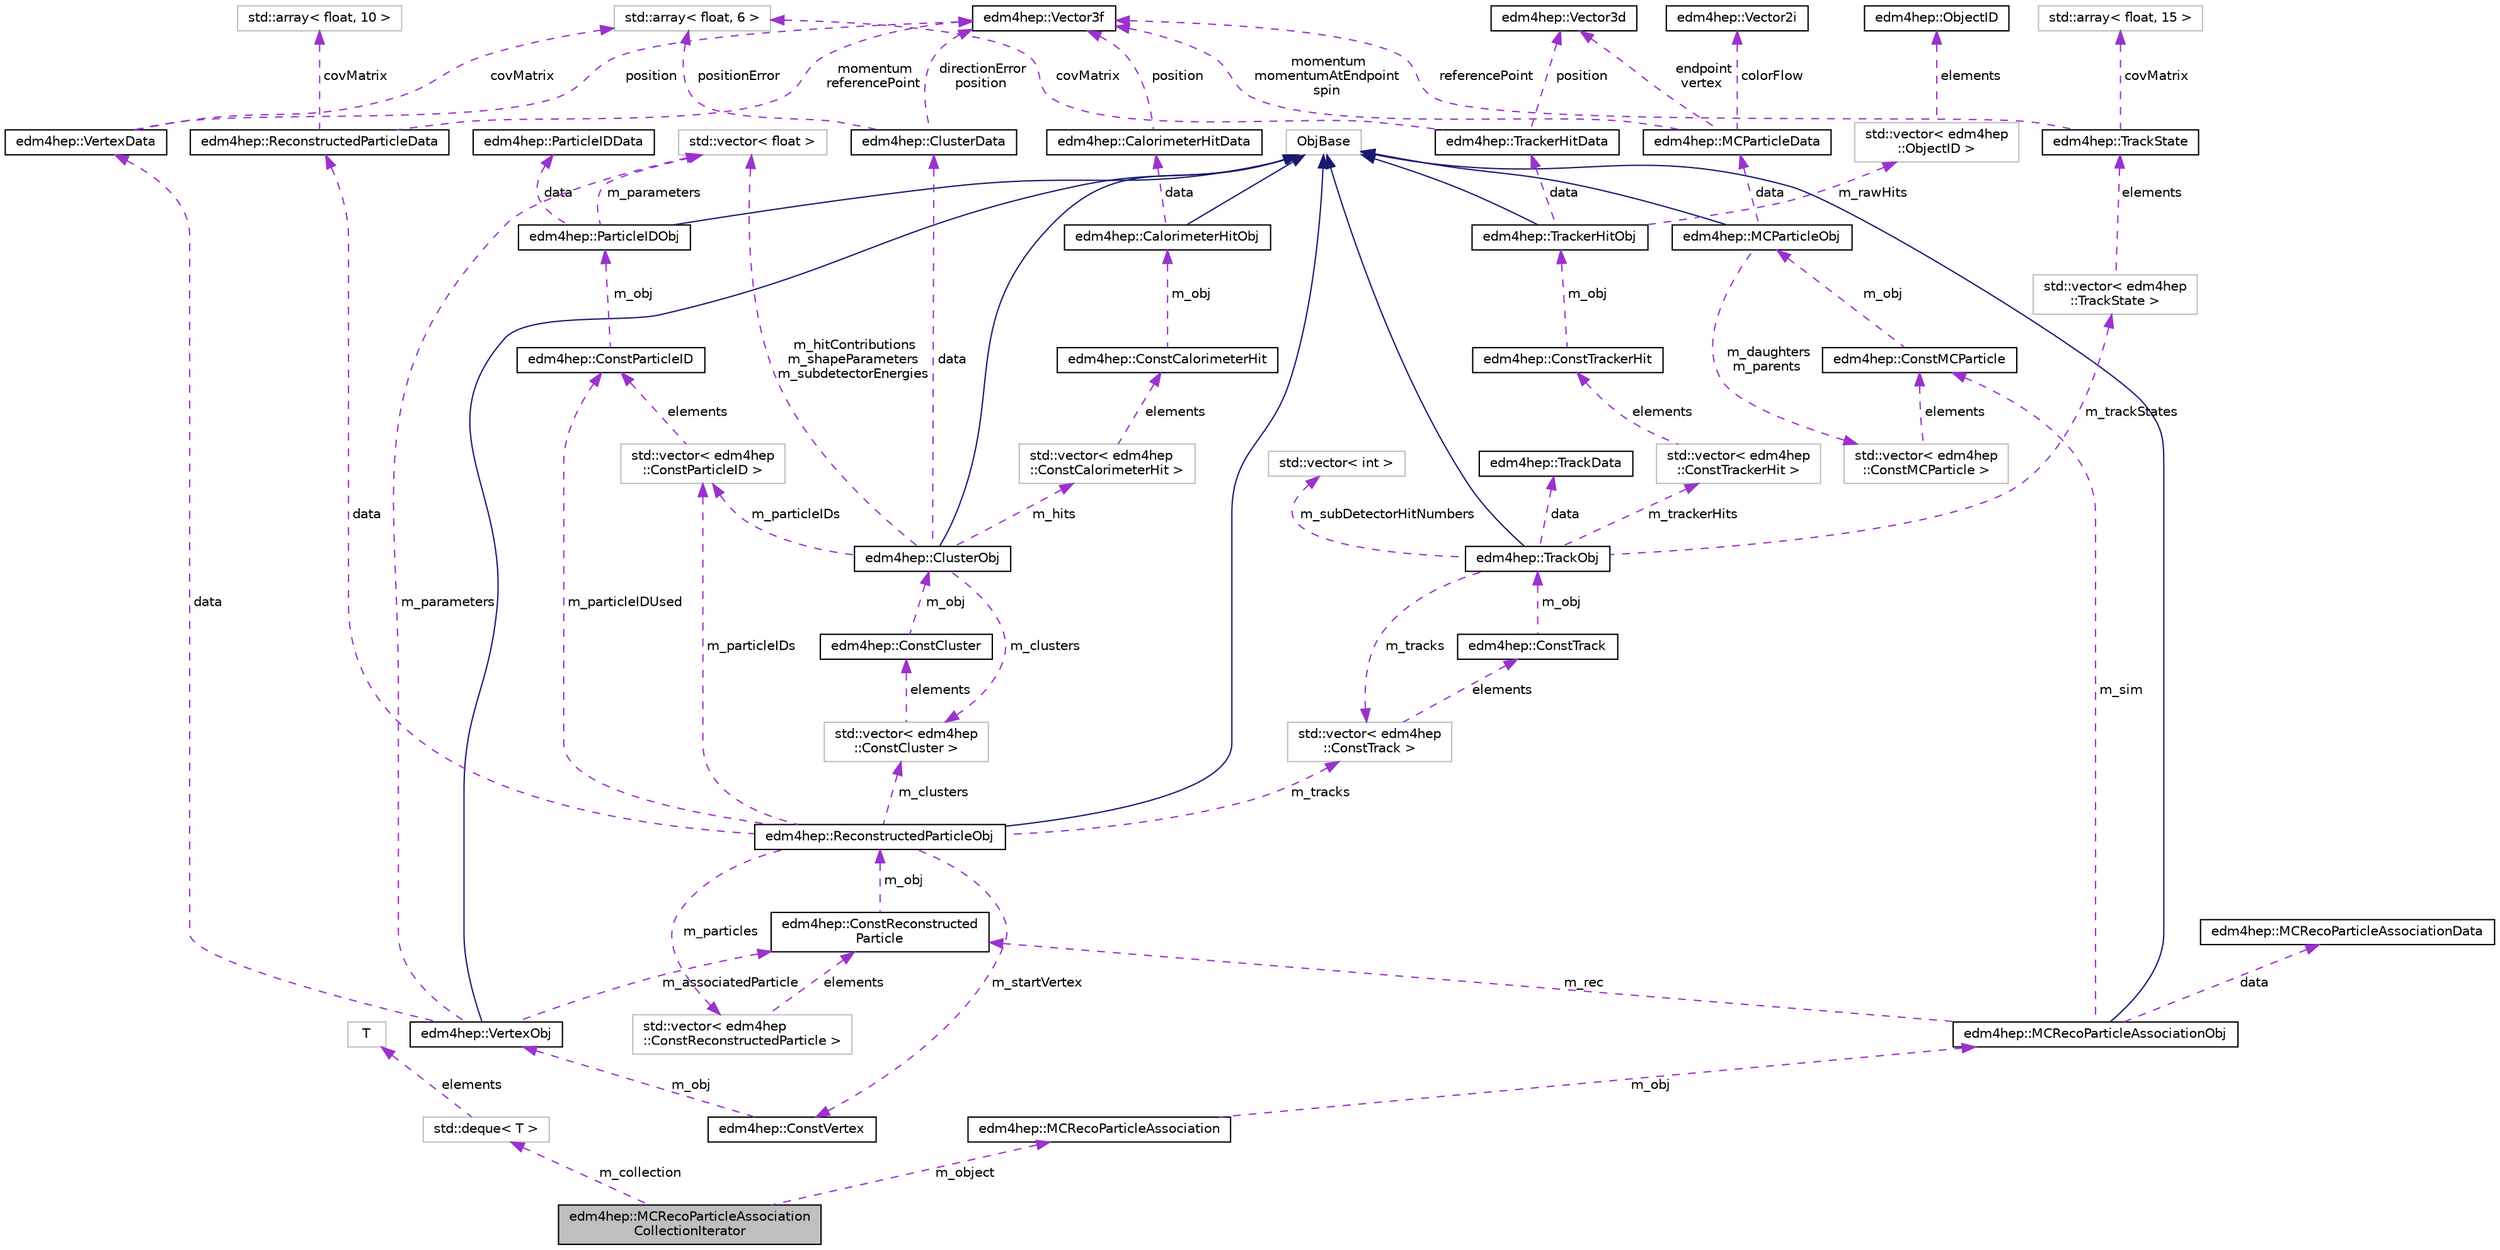 digraph "edm4hep::MCRecoParticleAssociationCollectionIterator"
{
 // LATEX_PDF_SIZE
  edge [fontname="Helvetica",fontsize="10",labelfontname="Helvetica",labelfontsize="10"];
  node [fontname="Helvetica",fontsize="10",shape=record];
  Node1 [label="edm4hep::MCRecoParticleAssociation\lCollectionIterator",height=0.2,width=0.4,color="black", fillcolor="grey75", style="filled", fontcolor="black",tooltip=" "];
  Node2 -> Node1 [dir="back",color="darkorchid3",fontsize="10",style="dashed",label=" m_object" ,fontname="Helvetica"];
  Node2 [label="edm4hep::MCRecoParticleAssociation",height=0.2,width=0.4,color="black", fillcolor="white", style="filled",URL="$classedm4hep_1_1_m_c_reco_particle_association.html",tooltip="Used to keep track of the correspondence between MC and reconstructed particles."];
  Node3 -> Node2 [dir="back",color="darkorchid3",fontsize="10",style="dashed",label=" m_obj" ,fontname="Helvetica"];
  Node3 [label="edm4hep::MCRecoParticleAssociationObj",height=0.2,width=0.4,color="black", fillcolor="white", style="filled",URL="$classedm4hep_1_1_m_c_reco_particle_association_obj.html",tooltip=" "];
  Node4 -> Node3 [dir="back",color="midnightblue",fontsize="10",style="solid",fontname="Helvetica"];
  Node4 [label="ObjBase",height=0.2,width=0.4,color="grey75", fillcolor="white", style="filled",tooltip=" "];
  Node5 -> Node3 [dir="back",color="darkorchid3",fontsize="10",style="dashed",label=" m_rec" ,fontname="Helvetica"];
  Node5 [label="edm4hep::ConstReconstructed\lParticle",height=0.2,width=0.4,color="black", fillcolor="white", style="filled",URL="$classedm4hep_1_1_const_reconstructed_particle.html",tooltip="Reconstructed Particle."];
  Node6 -> Node5 [dir="back",color="darkorchid3",fontsize="10",style="dashed",label=" m_obj" ,fontname="Helvetica"];
  Node6 [label="edm4hep::ReconstructedParticleObj",height=0.2,width=0.4,color="black", fillcolor="white", style="filled",URL="$classedm4hep_1_1_reconstructed_particle_obj.html",tooltip=" "];
  Node4 -> Node6 [dir="back",color="midnightblue",fontsize="10",style="solid",fontname="Helvetica"];
  Node7 -> Node6 [dir="back",color="darkorchid3",fontsize="10",style="dashed",label=" m_clusters" ,fontname="Helvetica"];
  Node7 [label="std::vector\< edm4hep\l::ConstCluster \>",height=0.2,width=0.4,color="grey75", fillcolor="white", style="filled",tooltip=" "];
  Node8 -> Node7 [dir="back",color="darkorchid3",fontsize="10",style="dashed",label=" elements" ,fontname="Helvetica"];
  Node8 [label="edm4hep::ConstCluster",height=0.2,width=0.4,color="black", fillcolor="white", style="filled",URL="$classedm4hep_1_1_const_cluster.html",tooltip="Calorimeter Hit Cluster."];
  Node9 -> Node8 [dir="back",color="darkorchid3",fontsize="10",style="dashed",label=" m_obj" ,fontname="Helvetica"];
  Node9 [label="edm4hep::ClusterObj",height=0.2,width=0.4,color="black", fillcolor="white", style="filled",URL="$classedm4hep_1_1_cluster_obj.html",tooltip=" "];
  Node4 -> Node9 [dir="back",color="midnightblue",fontsize="10",style="solid",fontname="Helvetica"];
  Node7 -> Node9 [dir="back",color="darkorchid3",fontsize="10",style="dashed",label=" m_clusters" ,fontname="Helvetica"];
  Node10 -> Node9 [dir="back",color="darkorchid3",fontsize="10",style="dashed",label=" m_particleIDs" ,fontname="Helvetica"];
  Node10 [label="std::vector\< edm4hep\l::ConstParticleID \>",height=0.2,width=0.4,color="grey75", fillcolor="white", style="filled",tooltip=" "];
  Node11 -> Node10 [dir="back",color="darkorchid3",fontsize="10",style="dashed",label=" elements" ,fontname="Helvetica"];
  Node11 [label="edm4hep::ConstParticleID",height=0.2,width=0.4,color="black", fillcolor="white", style="filled",URL="$classedm4hep_1_1_const_particle_i_d.html",tooltip="ParticleID."];
  Node12 -> Node11 [dir="back",color="darkorchid3",fontsize="10",style="dashed",label=" m_obj" ,fontname="Helvetica"];
  Node12 [label="edm4hep::ParticleIDObj",height=0.2,width=0.4,color="black", fillcolor="white", style="filled",URL="$classedm4hep_1_1_particle_i_d_obj.html",tooltip=" "];
  Node4 -> Node12 [dir="back",color="midnightblue",fontsize="10",style="solid",fontname="Helvetica"];
  Node13 -> Node12 [dir="back",color="darkorchid3",fontsize="10",style="dashed",label=" data" ,fontname="Helvetica"];
  Node13 [label="edm4hep::ParticleIDData",height=0.2,width=0.4,color="black", fillcolor="white", style="filled",URL="$classedm4hep_1_1_particle_i_d_data.html",tooltip="ParticleID."];
  Node14 -> Node12 [dir="back",color="darkorchid3",fontsize="10",style="dashed",label=" m_parameters" ,fontname="Helvetica"];
  Node14 [label="std::vector\< float \>",height=0.2,width=0.4,color="grey75", fillcolor="white", style="filled",tooltip=" "];
  Node15 -> Node9 [dir="back",color="darkorchid3",fontsize="10",style="dashed",label=" m_hits" ,fontname="Helvetica"];
  Node15 [label="std::vector\< edm4hep\l::ConstCalorimeterHit \>",height=0.2,width=0.4,color="grey75", fillcolor="white", style="filled",tooltip=" "];
  Node16 -> Node15 [dir="back",color="darkorchid3",fontsize="10",style="dashed",label=" elements" ,fontname="Helvetica"];
  Node16 [label="edm4hep::ConstCalorimeterHit",height=0.2,width=0.4,color="black", fillcolor="white", style="filled",URL="$classedm4hep_1_1_const_calorimeter_hit.html",tooltip="Calorimeter hit."];
  Node17 -> Node16 [dir="back",color="darkorchid3",fontsize="10",style="dashed",label=" m_obj" ,fontname="Helvetica"];
  Node17 [label="edm4hep::CalorimeterHitObj",height=0.2,width=0.4,color="black", fillcolor="white", style="filled",URL="$classedm4hep_1_1_calorimeter_hit_obj.html",tooltip=" "];
  Node4 -> Node17 [dir="back",color="midnightblue",fontsize="10",style="solid",fontname="Helvetica"];
  Node18 -> Node17 [dir="back",color="darkorchid3",fontsize="10",style="dashed",label=" data" ,fontname="Helvetica"];
  Node18 [label="edm4hep::CalorimeterHitData",height=0.2,width=0.4,color="black", fillcolor="white", style="filled",URL="$classedm4hep_1_1_calorimeter_hit_data.html",tooltip="Calorimeter hit."];
  Node19 -> Node18 [dir="back",color="darkorchid3",fontsize="10",style="dashed",label=" position" ,fontname="Helvetica"];
  Node19 [label="edm4hep::Vector3f",height=0.2,width=0.4,color="black", fillcolor="white", style="filled",URL="$classedm4hep_1_1_vector3f.html",tooltip=" "];
  Node14 -> Node9 [dir="back",color="darkorchid3",fontsize="10",style="dashed",label=" m_hitContributions\nm_shapeParameters\nm_subdetectorEnergies" ,fontname="Helvetica"];
  Node20 -> Node9 [dir="back",color="darkorchid3",fontsize="10",style="dashed",label=" data" ,fontname="Helvetica"];
  Node20 [label="edm4hep::ClusterData",height=0.2,width=0.4,color="black", fillcolor="white", style="filled",URL="$classedm4hep_1_1_cluster_data.html",tooltip="Calorimeter Hit Cluster."];
  Node21 -> Node20 [dir="back",color="darkorchid3",fontsize="10",style="dashed",label=" positionError" ,fontname="Helvetica"];
  Node21 [label="std::array\< float, 6 \>",height=0.2,width=0.4,color="grey75", fillcolor="white", style="filled",tooltip=" "];
  Node19 -> Node20 [dir="back",color="darkorchid3",fontsize="10",style="dashed",label=" directionError\nposition" ,fontname="Helvetica"];
  Node10 -> Node6 [dir="back",color="darkorchid3",fontsize="10",style="dashed",label=" m_particleIDs" ,fontname="Helvetica"];
  Node22 -> Node6 [dir="back",color="darkorchid3",fontsize="10",style="dashed",label=" m_tracks" ,fontname="Helvetica"];
  Node22 [label="std::vector\< edm4hep\l::ConstTrack \>",height=0.2,width=0.4,color="grey75", fillcolor="white", style="filled",tooltip=" "];
  Node23 -> Node22 [dir="back",color="darkorchid3",fontsize="10",style="dashed",label=" elements" ,fontname="Helvetica"];
  Node23 [label="edm4hep::ConstTrack",height=0.2,width=0.4,color="black", fillcolor="white", style="filled",URL="$classedm4hep_1_1_const_track.html",tooltip="Reconstructed track."];
  Node24 -> Node23 [dir="back",color="darkorchid3",fontsize="10",style="dashed",label=" m_obj" ,fontname="Helvetica"];
  Node24 [label="edm4hep::TrackObj",height=0.2,width=0.4,color="black", fillcolor="white", style="filled",URL="$classedm4hep_1_1_track_obj.html",tooltip=" "];
  Node4 -> Node24 [dir="back",color="midnightblue",fontsize="10",style="solid",fontname="Helvetica"];
  Node25 -> Node24 [dir="back",color="darkorchid3",fontsize="10",style="dashed",label=" m_trackStates" ,fontname="Helvetica"];
  Node25 [label="std::vector\< edm4hep\l::TrackState \>",height=0.2,width=0.4,color="grey75", fillcolor="white", style="filled",tooltip=" "];
  Node26 -> Node25 [dir="back",color="darkorchid3",fontsize="10",style="dashed",label=" elements" ,fontname="Helvetica"];
  Node26 [label="edm4hep::TrackState",height=0.2,width=0.4,color="black", fillcolor="white", style="filled",URL="$classedm4hep_1_1_track_state.html",tooltip=" "];
  Node27 -> Node26 [dir="back",color="darkorchid3",fontsize="10",style="dashed",label=" covMatrix" ,fontname="Helvetica"];
  Node27 [label="std::array\< float, 15 \>",height=0.2,width=0.4,color="grey75", fillcolor="white", style="filled",tooltip=" "];
  Node19 -> Node26 [dir="back",color="darkorchid3",fontsize="10",style="dashed",label=" referencePoint" ,fontname="Helvetica"];
  Node22 -> Node24 [dir="back",color="darkorchid3",fontsize="10",style="dashed",label=" m_tracks" ,fontname="Helvetica"];
  Node28 -> Node24 [dir="back",color="darkorchid3",fontsize="10",style="dashed",label=" m_trackerHits" ,fontname="Helvetica"];
  Node28 [label="std::vector\< edm4hep\l::ConstTrackerHit \>",height=0.2,width=0.4,color="grey75", fillcolor="white", style="filled",tooltip=" "];
  Node29 -> Node28 [dir="back",color="darkorchid3",fontsize="10",style="dashed",label=" elements" ,fontname="Helvetica"];
  Node29 [label="edm4hep::ConstTrackerHit",height=0.2,width=0.4,color="black", fillcolor="white", style="filled",URL="$classedm4hep_1_1_const_tracker_hit.html",tooltip="Tracker hit."];
  Node30 -> Node29 [dir="back",color="darkorchid3",fontsize="10",style="dashed",label=" m_obj" ,fontname="Helvetica"];
  Node30 [label="edm4hep::TrackerHitObj",height=0.2,width=0.4,color="black", fillcolor="white", style="filled",URL="$classedm4hep_1_1_tracker_hit_obj.html",tooltip=" "];
  Node4 -> Node30 [dir="back",color="midnightblue",fontsize="10",style="solid",fontname="Helvetica"];
  Node31 -> Node30 [dir="back",color="darkorchid3",fontsize="10",style="dashed",label=" m_rawHits" ,fontname="Helvetica"];
  Node31 [label="std::vector\< edm4hep\l::ObjectID \>",height=0.2,width=0.4,color="grey75", fillcolor="white", style="filled",tooltip=" "];
  Node32 -> Node31 [dir="back",color="darkorchid3",fontsize="10",style="dashed",label=" elements" ,fontname="Helvetica"];
  Node32 [label="edm4hep::ObjectID",height=0.2,width=0.4,color="black", fillcolor="white", style="filled",URL="$classedm4hep_1_1_object_i_d.html",tooltip=" "];
  Node33 -> Node30 [dir="back",color="darkorchid3",fontsize="10",style="dashed",label=" data" ,fontname="Helvetica"];
  Node33 [label="edm4hep::TrackerHitData",height=0.2,width=0.4,color="black", fillcolor="white", style="filled",URL="$classedm4hep_1_1_tracker_hit_data.html",tooltip="Tracker hit."];
  Node21 -> Node33 [dir="back",color="darkorchid3",fontsize="10",style="dashed",label=" covMatrix" ,fontname="Helvetica"];
  Node34 -> Node33 [dir="back",color="darkorchid3",fontsize="10",style="dashed",label=" position" ,fontname="Helvetica"];
  Node34 [label="edm4hep::Vector3d",height=0.2,width=0.4,color="black", fillcolor="white", style="filled",URL="$classedm4hep_1_1_vector3d.html",tooltip=" "];
  Node35 -> Node24 [dir="back",color="darkorchid3",fontsize="10",style="dashed",label=" m_subDetectorHitNumbers" ,fontname="Helvetica"];
  Node35 [label="std::vector\< int \>",height=0.2,width=0.4,color="grey75", fillcolor="white", style="filled",tooltip=" "];
  Node36 -> Node24 [dir="back",color="darkorchid3",fontsize="10",style="dashed",label=" data" ,fontname="Helvetica"];
  Node36 [label="edm4hep::TrackData",height=0.2,width=0.4,color="black", fillcolor="white", style="filled",URL="$classedm4hep_1_1_track_data.html",tooltip="Reconstructed track."];
  Node11 -> Node6 [dir="back",color="darkorchid3",fontsize="10",style="dashed",label=" m_particleIDUsed" ,fontname="Helvetica"];
  Node37 -> Node6 [dir="back",color="darkorchid3",fontsize="10",style="dashed",label=" m_particles" ,fontname="Helvetica"];
  Node37 [label="std::vector\< edm4hep\l::ConstReconstructedParticle \>",height=0.2,width=0.4,color="grey75", fillcolor="white", style="filled",tooltip=" "];
  Node5 -> Node37 [dir="back",color="darkorchid3",fontsize="10",style="dashed",label=" elements" ,fontname="Helvetica"];
  Node38 -> Node6 [dir="back",color="darkorchid3",fontsize="10",style="dashed",label=" data" ,fontname="Helvetica"];
  Node38 [label="edm4hep::ReconstructedParticleData",height=0.2,width=0.4,color="black", fillcolor="white", style="filled",URL="$classedm4hep_1_1_reconstructed_particle_data.html",tooltip="Reconstructed Particle."];
  Node39 -> Node38 [dir="back",color="darkorchid3",fontsize="10",style="dashed",label=" covMatrix" ,fontname="Helvetica"];
  Node39 [label="std::array\< float, 10 \>",height=0.2,width=0.4,color="grey75", fillcolor="white", style="filled",tooltip=" "];
  Node19 -> Node38 [dir="back",color="darkorchid3",fontsize="10",style="dashed",label=" momentum\nreferencePoint" ,fontname="Helvetica"];
  Node40 -> Node6 [dir="back",color="darkorchid3",fontsize="10",style="dashed",label=" m_startVertex" ,fontname="Helvetica"];
  Node40 [label="edm4hep::ConstVertex",height=0.2,width=0.4,color="black", fillcolor="white", style="filled",URL="$classedm4hep_1_1_const_vertex.html",tooltip="Vertex."];
  Node41 -> Node40 [dir="back",color="darkorchid3",fontsize="10",style="dashed",label=" m_obj" ,fontname="Helvetica"];
  Node41 [label="edm4hep::VertexObj",height=0.2,width=0.4,color="black", fillcolor="white", style="filled",URL="$classedm4hep_1_1_vertex_obj.html",tooltip=" "];
  Node4 -> Node41 [dir="back",color="midnightblue",fontsize="10",style="solid",fontname="Helvetica"];
  Node42 -> Node41 [dir="back",color="darkorchid3",fontsize="10",style="dashed",label=" data" ,fontname="Helvetica"];
  Node42 [label="edm4hep::VertexData",height=0.2,width=0.4,color="black", fillcolor="white", style="filled",URL="$classedm4hep_1_1_vertex_data.html",tooltip="Vertex."];
  Node21 -> Node42 [dir="back",color="darkorchid3",fontsize="10",style="dashed",label=" covMatrix" ,fontname="Helvetica"];
  Node19 -> Node42 [dir="back",color="darkorchid3",fontsize="10",style="dashed",label=" position" ,fontname="Helvetica"];
  Node5 -> Node41 [dir="back",color="darkorchid3",fontsize="10",style="dashed",label=" m_associatedParticle" ,fontname="Helvetica"];
  Node14 -> Node41 [dir="back",color="darkorchid3",fontsize="10",style="dashed",label=" m_parameters" ,fontname="Helvetica"];
  Node43 -> Node3 [dir="back",color="darkorchid3",fontsize="10",style="dashed",label=" m_sim" ,fontname="Helvetica"];
  Node43 [label="edm4hep::ConstMCParticle",height=0.2,width=0.4,color="black", fillcolor="white", style="filled",URL="$classedm4hep_1_1_const_m_c_particle.html",tooltip="The Monte Carlo particle - based on the lcio::MCParticle."];
  Node44 -> Node43 [dir="back",color="darkorchid3",fontsize="10",style="dashed",label=" m_obj" ,fontname="Helvetica"];
  Node44 [label="edm4hep::MCParticleObj",height=0.2,width=0.4,color="black", fillcolor="white", style="filled",URL="$classedm4hep_1_1_m_c_particle_obj.html",tooltip=" "];
  Node4 -> Node44 [dir="back",color="midnightblue",fontsize="10",style="solid",fontname="Helvetica"];
  Node45 -> Node44 [dir="back",color="darkorchid3",fontsize="10",style="dashed",label=" data" ,fontname="Helvetica"];
  Node45 [label="edm4hep::MCParticleData",height=0.2,width=0.4,color="black", fillcolor="white", style="filled",URL="$classedm4hep_1_1_m_c_particle_data.html",tooltip="The Monte Carlo particle - based on the lcio::MCParticle."];
  Node34 -> Node45 [dir="back",color="darkorchid3",fontsize="10",style="dashed",label=" endpoint\nvertex" ,fontname="Helvetica"];
  Node19 -> Node45 [dir="back",color="darkorchid3",fontsize="10",style="dashed",label=" momentum\nmomentumAtEndpoint\nspin" ,fontname="Helvetica"];
  Node46 -> Node45 [dir="back",color="darkorchid3",fontsize="10",style="dashed",label=" colorFlow" ,fontname="Helvetica"];
  Node46 [label="edm4hep::Vector2i",height=0.2,width=0.4,color="black", fillcolor="white", style="filled",URL="$classedm4hep_1_1_vector2i.html",tooltip=" "];
  Node47 -> Node44 [dir="back",color="darkorchid3",fontsize="10",style="dashed",label=" m_daughters\nm_parents" ,fontname="Helvetica"];
  Node47 [label="std::vector\< edm4hep\l::ConstMCParticle \>",height=0.2,width=0.4,color="grey75", fillcolor="white", style="filled",tooltip=" "];
  Node43 -> Node47 [dir="back",color="darkorchid3",fontsize="10",style="dashed",label=" elements" ,fontname="Helvetica"];
  Node48 -> Node3 [dir="back",color="darkorchid3",fontsize="10",style="dashed",label=" data" ,fontname="Helvetica"];
  Node48 [label="edm4hep::MCRecoParticleAssociationData",height=0.2,width=0.4,color="black", fillcolor="white", style="filled",URL="$classedm4hep_1_1_m_c_reco_particle_association_data.html",tooltip="Used to keep track of the correspondence between MC and reconstructed particles."];
  Node49 -> Node1 [dir="back",color="darkorchid3",fontsize="10",style="dashed",label=" m_collection" ,fontname="Helvetica"];
  Node49 [label="std::deque\< T \>",height=0.2,width=0.4,color="grey75", fillcolor="white", style="filled",tooltip="STL class."];
  Node50 -> Node49 [dir="back",color="darkorchid3",fontsize="10",style="dashed",label=" elements" ,fontname="Helvetica"];
  Node50 [label="T",height=0.2,width=0.4,color="grey75", fillcolor="white", style="filled",tooltip=" "];
}
